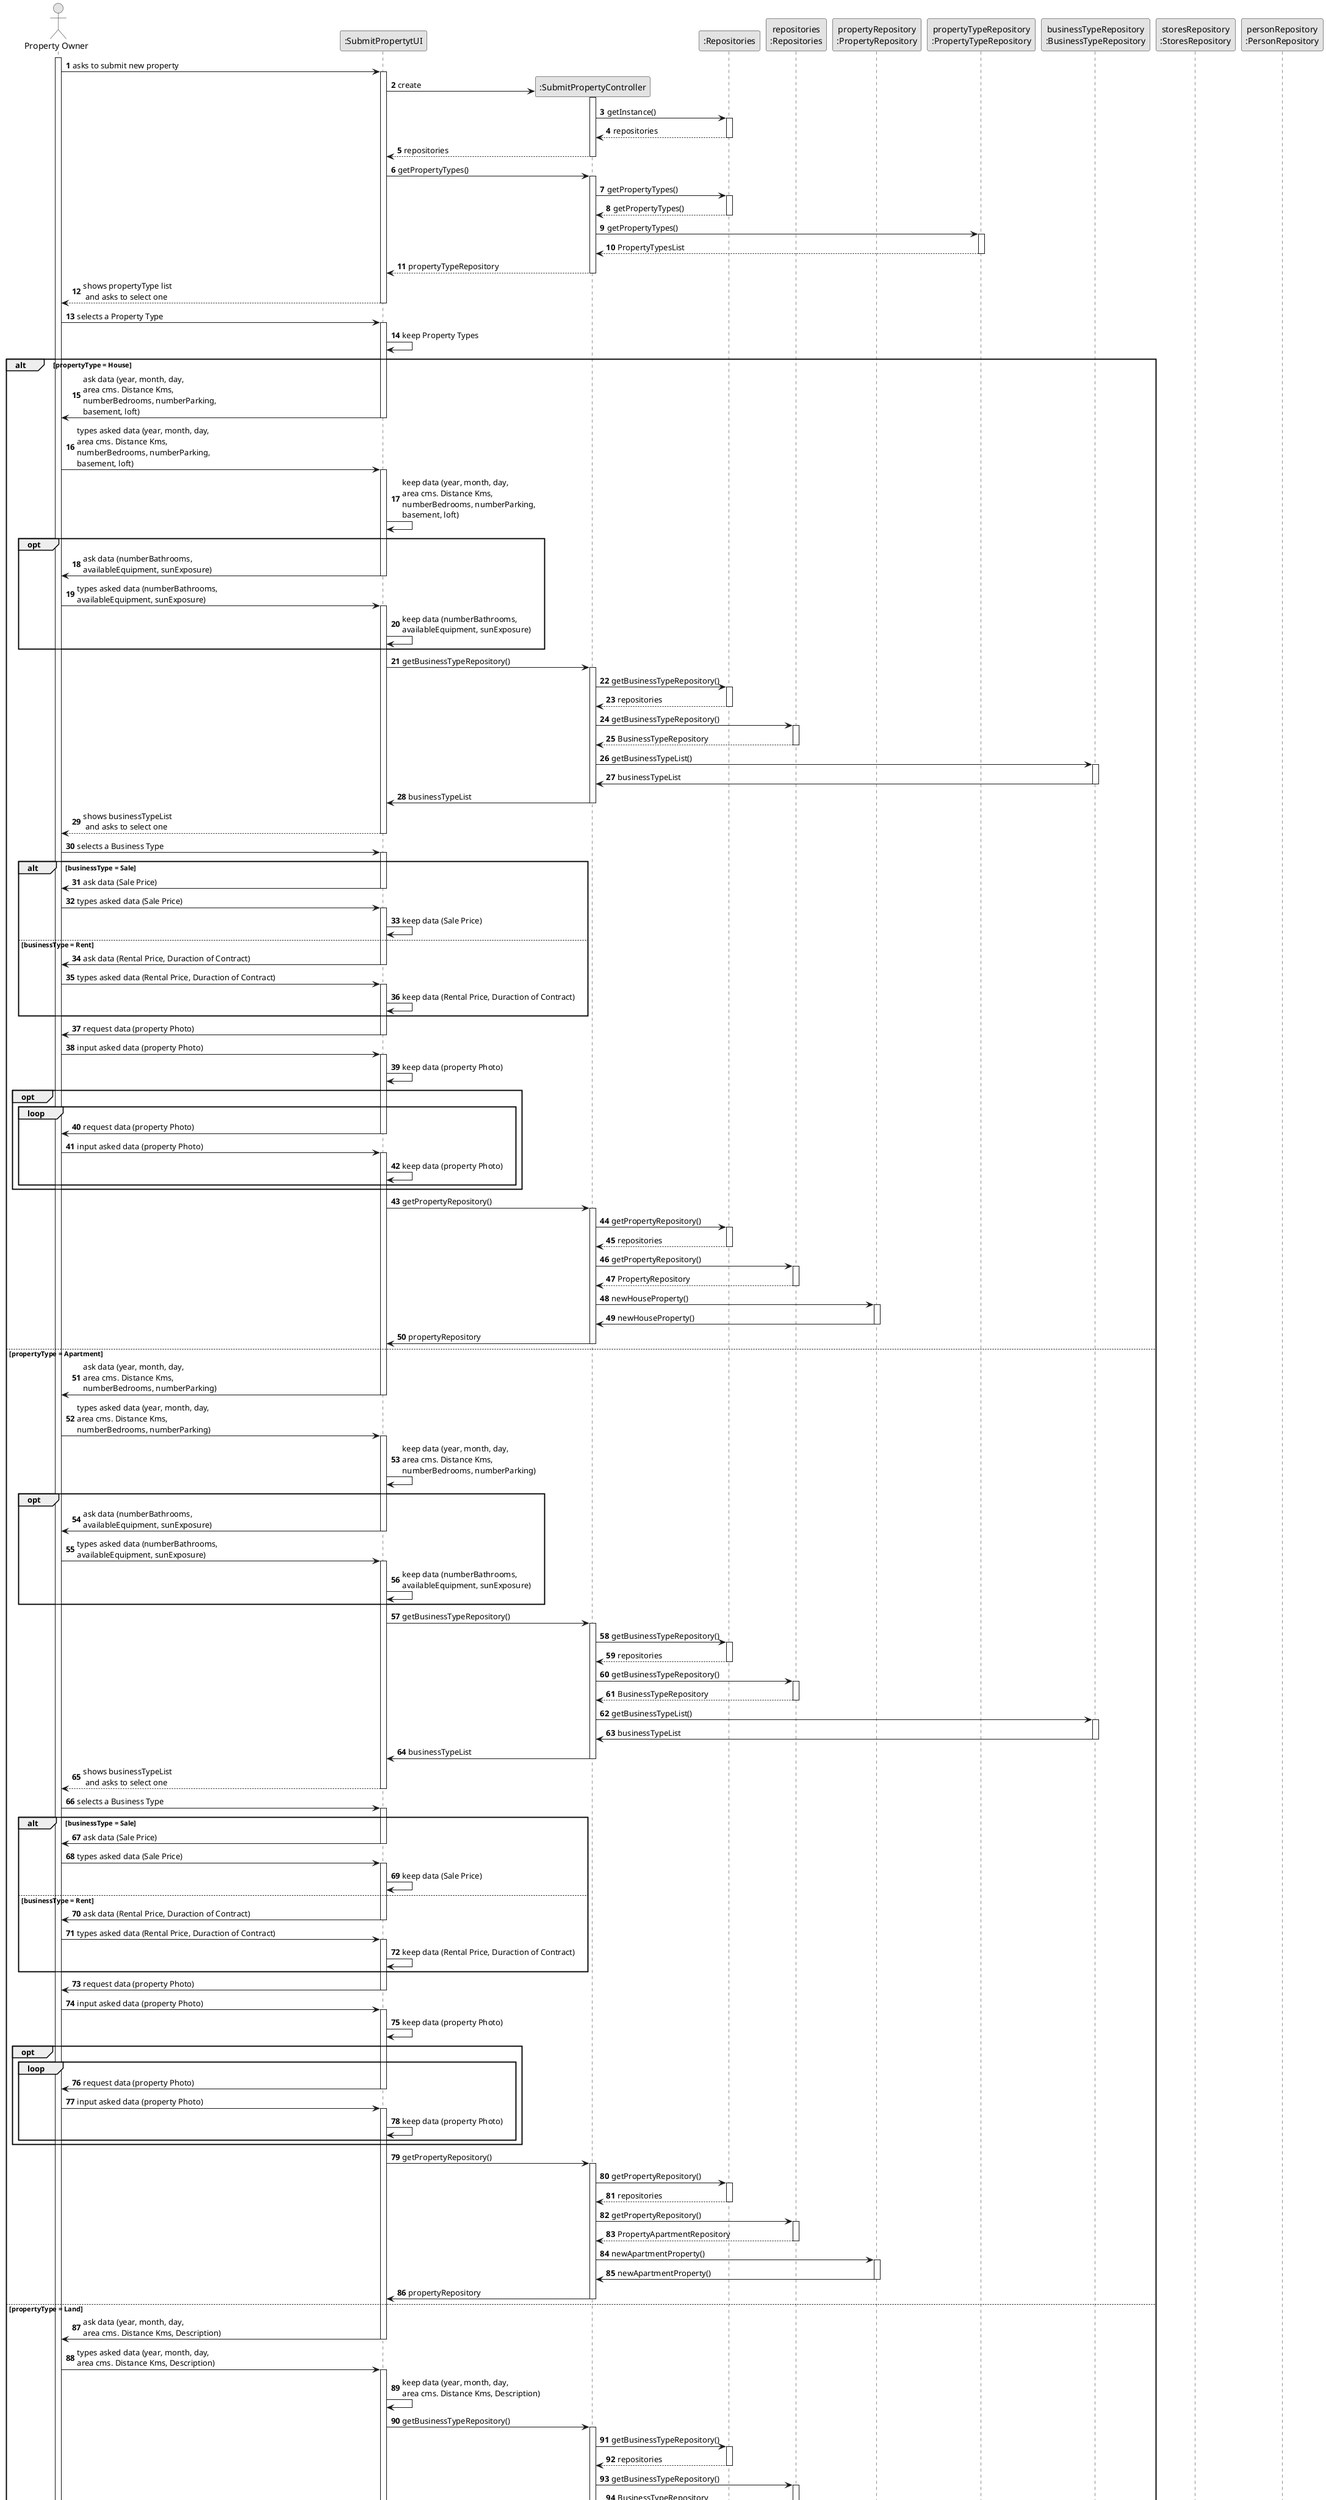 @startuml
skinparam monochrome true
skinparam packageStyle rectangle
skinparam shadowing false

autonumber

'hide footbox
actor "Property Owner" as User
participant ":SubmitPropertytUI" as UI
participant ":SubmitPropertyController" as CTRL

' LOG IN
participant "personRepository\n:PersonRepository" as personRepository

' SUBMIT PROPERTY
participant ":Repositories" as RepositorySingleton
participant "repositories\n:Repositories" as PLAT

participant "propertyRepository\n:PropertyRepository" as propertyRepository
participant "propertyRepository\n:PropertyRepository" as propertyRepository

participant "propertyTypeRepository\n:PropertyTypeRepository" as propertyTypeRepository
participant "businessTypeRepository\n:BusinessTypeRepository" as BusinessTypeRepository

' CHOOSE A AGENT
participant "storesRepository\n:StoresRepository" as stores
participant "personRepository\n:PersonRepository" as personRepository

activate User


 ' SUBMIT PROPERTY
    User -> UI : asks to submit new property
        activate UI

          UI -> CTRL** : create
                activate CTRL

                CTRL -> RepositorySingleton : getInstance()
                activate RepositorySingleton

                RepositorySingleton --> CTRL: repositories
                deactivate RepositorySingleton

            CTRL --> UI: repositories
            deactivate CTRL

'   UI --> User : requests data (Property Type)

        UI  ->  CTRL : getPropertyTypes()
            activate CTRL

            CTRL  ->  RepositorySingleton : getPropertyTypes()
                activate RepositorySingleton

                RepositorySingleton --> CTRL: getPropertyTypes()
                deactivate RepositorySingleton

            CTRL -> propertyTypeRepository : getPropertyTypes()
                activate propertyTypeRepository

                propertyTypeRepository --> CTRL : PropertyTypesList
                deactivate propertyTypeRepository

            CTRL --> UI : propertyTypeRepository
                deactivate CTRL


            UI --> User : shows propertyType list\n and asks to select one
            deactivate UI

    User -> UI : selects a Property Type
            activate UI

            UI  ->  UI: keep Property Types

alt propertyType = House

            UI -> User : ask data (year, month, day, \narea cms. Distance Kms, \nnumberBedrooms, numberParking, \nbasement, loft)
            deactivate UI

    User -> UI : types asked data (year, month, day, \narea cms. Distance Kms, \nnumberBedrooms, numberParking, \nbasement, loft)
            activate UI

            UI  ->  UI: keep data (year, month, day, \narea cms. Distance Kms, \nnumberBedrooms, numberParking, \nbasement, loft)

    group opt
            UI -> User : ask data (numberBathrooms, \navailableEquipment, sunExposure)
                deactivate UI

        User -> UI : types asked data (numberBathrooms, \navailableEquipment, sunExposure)
                activate UI

            UI  ->  UI: keep data (numberBathrooms, \navailableEquipment, sunExposure)
    end

            UI -> CTRL : getBusinessTypeRepository()
                activate CTRL

                    CTRL -> RepositorySingleton : getBusinessTypeRepository()
                    activate RepositorySingleton

                        RepositorySingleton --> CTRL: repositories
                        deactivate RepositorySingleton

                    CTRL -> PLAT : getBusinessTypeRepository()
                    activate PLAT

                        PLAT --> CTRL: BusinessTypeRepository
                        deactivate PLAT

                    CTRL -> BusinessTypeRepository: getBusinessTypeList()
                    activate BusinessTypeRepository

                    BusinessTypeRepository -> CTRL: businessTypeList
                    deactivate BusinessTypeRepository

                    CTRL ->  UI: businessTypeList
                    deactivate CTRL

            UI --> User : shows businessTypeList\n and asks to select one
                deactivate UI

        User -> UI : selects a Business Type
                activate UI

    alt businessType = Sale

            UI -> User : ask data (Sale Price)
            deactivate UI

        User -> UI : types asked data (Sale Price)
            activate UI

            UI  ->  UI: keep data (Sale Price)

    else businessType = Rent

            UI -> User : ask data (Rental Price, Duraction of Contract)
            deactivate UI

        User -> UI : types asked data (Rental Price, Duraction of Contract)
            activate UI

            UI  ->  UI: keep data (Rental Price, Duraction of Contract)

    end

            UI -> User: request data (property Photo)
            deactivate UI

            User -> UI : input asked data (property Photo)
                    activate UI

            UI  ->  UI: keep data (property Photo)

    opt

        loop

            UI -> User: request data (property Photo)
            deactivate UI

        User -> UI : input asked data (property Photo)
                    activate UI

            UI  ->  UI: keep data (property Photo)

        end

    end

            UI -> CTRL : getPropertyRepository()
                activate CTRL

            CTRL -> RepositorySingleton : getPropertyRepository()
                    activate RepositorySingleton

                    RepositorySingleton --> CTRL: repositories
                    deactivate RepositorySingleton

                CTRL -> PLAT : getPropertyRepository()
                activate PLAT

                    PLAT --> CTRL: PropertyRepository
                    deactivate PLAT

                CTRL -> propertyRepository: newHouseProperty()
                activate propertyRepository

                    propertyRepository -> CTRL : newHouseProperty()
                    deactivate propertyRepository

                CTRL -> UI: propertyRepository
                deactivate CTRL

else propertyType = Apartment

            UI -> User : ask data (year, month, day, \narea cms. Distance Kms, \nnumberBedrooms, numberParking)
            deactivate UI

    User -> UI : types asked data (year, month, day, \narea cms. Distance Kms, \nnumberBedrooms, numberParking)
            activate UI

            UI  ->  UI: keep data (year, month, day, \narea cms. Distance Kms, \nnumberBedrooms, numberParking)

group opt
            UI -> User : ask data (numberBathrooms, \navailableEquipment, sunExposure)
            deactivate UI

    User -> UI : types asked data (numberBathrooms, \navailableEquipment, sunExposure)
            activate UI

            UI  ->  UI: keep data (numberBathrooms, \navailableEquipment, sunExposure)

end

            UI -> CTRL : getBusinessTypeRepository()
                activate CTRL

                    CTRL -> RepositorySingleton : getBusinessTypeRepository()
                    activate RepositorySingleton

                        RepositorySingleton --> CTRL: repositories
                        deactivate RepositorySingleton

                    CTRL -> PLAT : getBusinessTypeRepository()
                    activate PLAT

                        PLAT --> CTRL: BusinessTypeRepository
                        deactivate PLAT

                    CTRL -> BusinessTypeRepository: getBusinessTypeList()
                    activate BusinessTypeRepository

                    BusinessTypeRepository -> CTRL: businessTypeList
                    deactivate BusinessTypeRepository

                    CTRL ->  UI: businessTypeList
                    deactivate CTRL

            UI --> User : shows businessTypeList\n and asks to select one
                deactivate UI

        User -> UI : selects a Business Type
                activate UI

    alt businessType = Sale

            UI -> User : ask data (Sale Price)
            deactivate UI

        User -> UI : types asked data (Sale Price)
            activate UI

            UI  ->  UI: keep data (Sale Price)

    else businessType = Rent

            UI -> User : ask data (Rental Price, Duraction of Contract)
            deactivate UI

        User -> UI : types asked data (Rental Price, Duraction of Contract)
            activate UI

            UI  ->  UI: keep data (Rental Price, Duraction of Contract)

    end

            UI -> User: request data (property Photo)
            deactivate UI

            User -> UI : input asked data (property Photo)
                    activate UI

            UI  ->  UI: keep data (property Photo)

    opt

        loop

            UI -> User: request data (property Photo)
            deactivate UI

        User -> UI : input asked data (property Photo)
                    activate UI

            UI  ->  UI: keep data (property Photo)

        end

    end

            UI -> CTRL : getPropertyRepository()
                activate CTRL

                CTRL -> RepositorySingleton : getPropertyRepository()
                activate RepositorySingleton

                    RepositorySingleton --> CTRL: repositories
                    deactivate RepositorySingleton

                CTRL -> PLAT : getPropertyRepository()
                activate PLAT

                    PLAT --> CTRL: PropertyApartmentRepository
                    deactivate PLAT

                CTRL -> propertyRepository: newApartmentProperty()
                activate propertyRepository

                    propertyRepository -> CTRL : newApartmentProperty()
                    deactivate propertyRepository

                CTRL -> UI: propertyRepository
                deactivate CTRL

else propertyType = Land

            UI -> User : ask data (year, month, day, \narea cms. Distance Kms, Description)
            deactivate UI

    User -> UI : types asked data (year, month, day, \narea cms. Distance Kms, Description)
            activate UI

            UI  ->  UI: keep data (year, month, day, \narea cms. Distance Kms, Description)

            UI -> CTRL : getBusinessTypeRepository()
                activate CTRL

                    CTRL -> RepositorySingleton : getBusinessTypeRepository()
                    activate RepositorySingleton

                        RepositorySingleton --> CTRL: repositories
                        deactivate RepositorySingleton

                    CTRL -> PLAT : getBusinessTypeRepository()
                    activate PLAT

                        PLAT --> CTRL: BusinessTypeRepository
                        deactivate PLAT

                    CTRL -> BusinessTypeRepository: getBusinessTypeList()
                    activate BusinessTypeRepository

                    BusinessTypeRepository -> CTRL: businessTypeList
                    deactivate BusinessTypeRepository

                    CTRL ->  UI: businessTypeList
                    deactivate CTRL

            UI --> User : shows businessTypeList\n and asks to select one
                deactivate UI

        User -> UI : selects a Business Type
                activate UI

    alt businessType = Sale

            UI -> User : ask data (Sale Price)
            deactivate UI

        User -> UI : types asked data (Sale Price)
            activate UI

            UI  ->  UI: keep data (Sale Price)

    else businessType = Rent

            UI -> User : ask data (Rental Price, Duraction of Contract)
            deactivate UI

        User -> UI : types asked data (Rental Price, Duraction of Contract)
            activate UI

            UI  ->  UI: keep data (Rental Price, Duraction of Contract)

    end

            UI -> User: request data (property Photo)
            deactivate UI

            User -> UI : input asked data (property Photo)
                    activate UI

            UI  ->  UI: keep data (property Photo)

    opt

        loop

            UI -> User: request data (property Photo)
            deactivate UI

        User -> UI : input asked data (property Photo)
                    activate UI

            UI  ->  UI: keep data (property Photo)

        end

    end

            UI -> CTRL : getPropertyRepository()
                activate CTRL

                CTRL -> RepositorySingleton : getPropertyRepository()
                activate RepositorySingleton

                    RepositorySingleton --> CTRL: repositories
                    deactivate RepositorySingleton

                CTRL -> PLAT : getPropertyRepository()
                activate PLAT

                    PLAT --> CTRL: PropertyRepository
                    deactivate PLAT

                CTRL -> propertyRepository: newProperty()
                activate propertyRepository

                    propertyRepository -> CTRL : newProperty()
                    deactivate propertyRepository

                CTRL -> UI: propertyRepository
                deactivate CTRL
end
' CREATE PROPERTY




' CHOOSE A AGENT

    User -> UI : asks to choose Agent
        activate UI

        UI  ->  CTRL : getStoreList()
            activate CTRL

            CTRL  ->  RepositorySingleton : getStoreList()
                activate RepositorySingleton

                RepositorySingleton --> CTRL: getStoreList()
                deactivate RepositorySingleton

            CTRL -> stores : getStoreList()
                activate stores

                stores --> CTRL : storeList
                deactivate stores

            CTRL --> UI : storeList
            deactivate CTRL

        UI --> User : shows Store List list\n and asks to select one
        deactivate UI

    User -> UI : selects a Store
        activate UI

        UI  ->  UI: keep store

        UI  ->  CTRL : getAgentList()
            activate CTRL

            CTRL  ->  RepositorySingleton : getAgentList()
                activate RepositorySingleton

                RepositorySingleton --> CTRL: getAgentList()
                deactivate RepositorySingleton

            CTRL -> personRepository : getAgentList()
                activate personRepository

                personRepository --> CTRL : agentList
                deactivate personRepository

            CTRL --> UI : agentList
                deactivate CTRL

        UI --> User : shows Agent List list\n and asks to select one
            deactivate UI

    User -> UI : selects a Agent
        activate UI

        UI  ->  UI: keep Agent

        UI -> User: Display property conditions and ask for validation (YES/NO)
        deactivate UI

    User -> UI: input: validation (YES/NO)
        activate UI

alt validation = YES
        UI -> User : displays operation success, sends document operation details and conclusion
        deactivate UI
end


@enduml